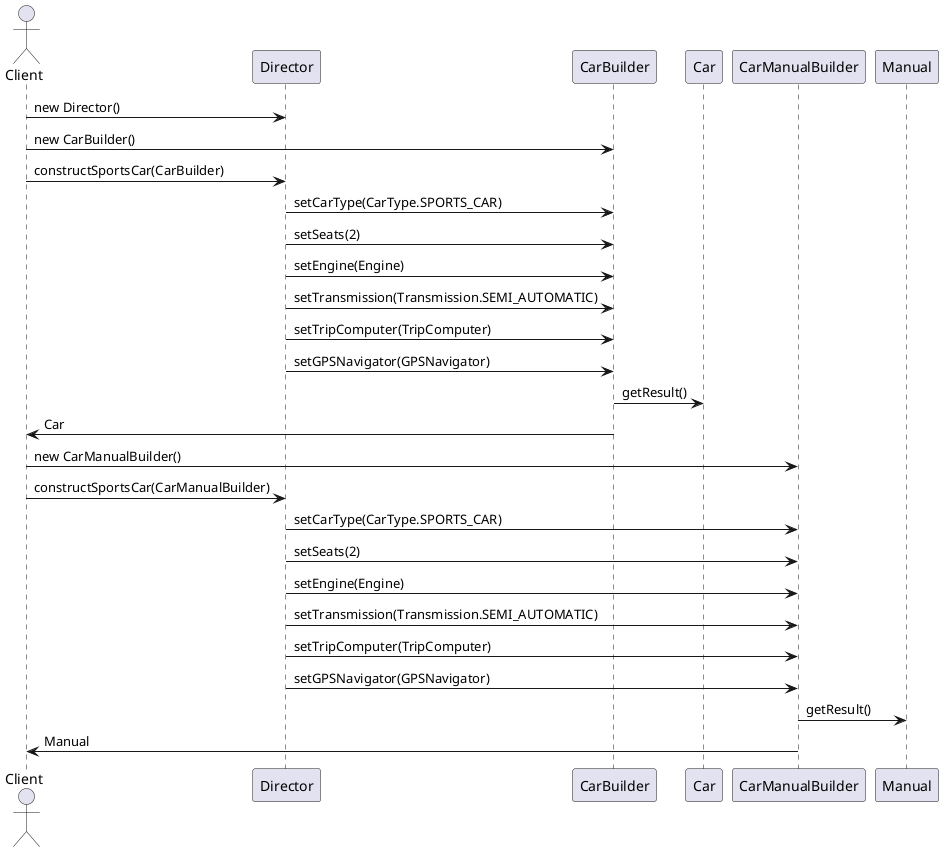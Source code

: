 @startuml
actor Client
participant Director
participant CarBuilder
participant Car
participant CarManualBuilder
participant Manual

Client -> Director: new Director()
Client -> CarBuilder: new CarBuilder()
Client -> Director: constructSportsCar(CarBuilder)
Director -> CarBuilder: setCarType(CarType.SPORTS_CAR)
Director -> CarBuilder: setSeats(2)
Director -> CarBuilder: setEngine(Engine)
Director -> CarBuilder: setTransmission(Transmission.SEMI_AUTOMATIC)
Director -> CarBuilder: setTripComputer(TripComputer)
Director -> CarBuilder: setGPSNavigator(GPSNavigator)
CarBuilder -> Car: getResult()
Client <- CarBuilder: Car

Client -> CarManualBuilder: new CarManualBuilder()
Client -> Director: constructSportsCar(CarManualBuilder)
Director -> CarManualBuilder: setCarType(CarType.SPORTS_CAR)
Director -> CarManualBuilder: setSeats(2)
Director -> CarManualBuilder: setEngine(Engine)
Director -> CarManualBuilder: setTransmission(Transmission.SEMI_AUTOMATIC)
Director -> CarManualBuilder: setTripComputer(TripComputer)
Director -> CarManualBuilder: setGPSNavigator(GPSNavigator)
CarManualBuilder -> Manual: getResult()
Client <- CarManualBuilder: Manual
@enduml
